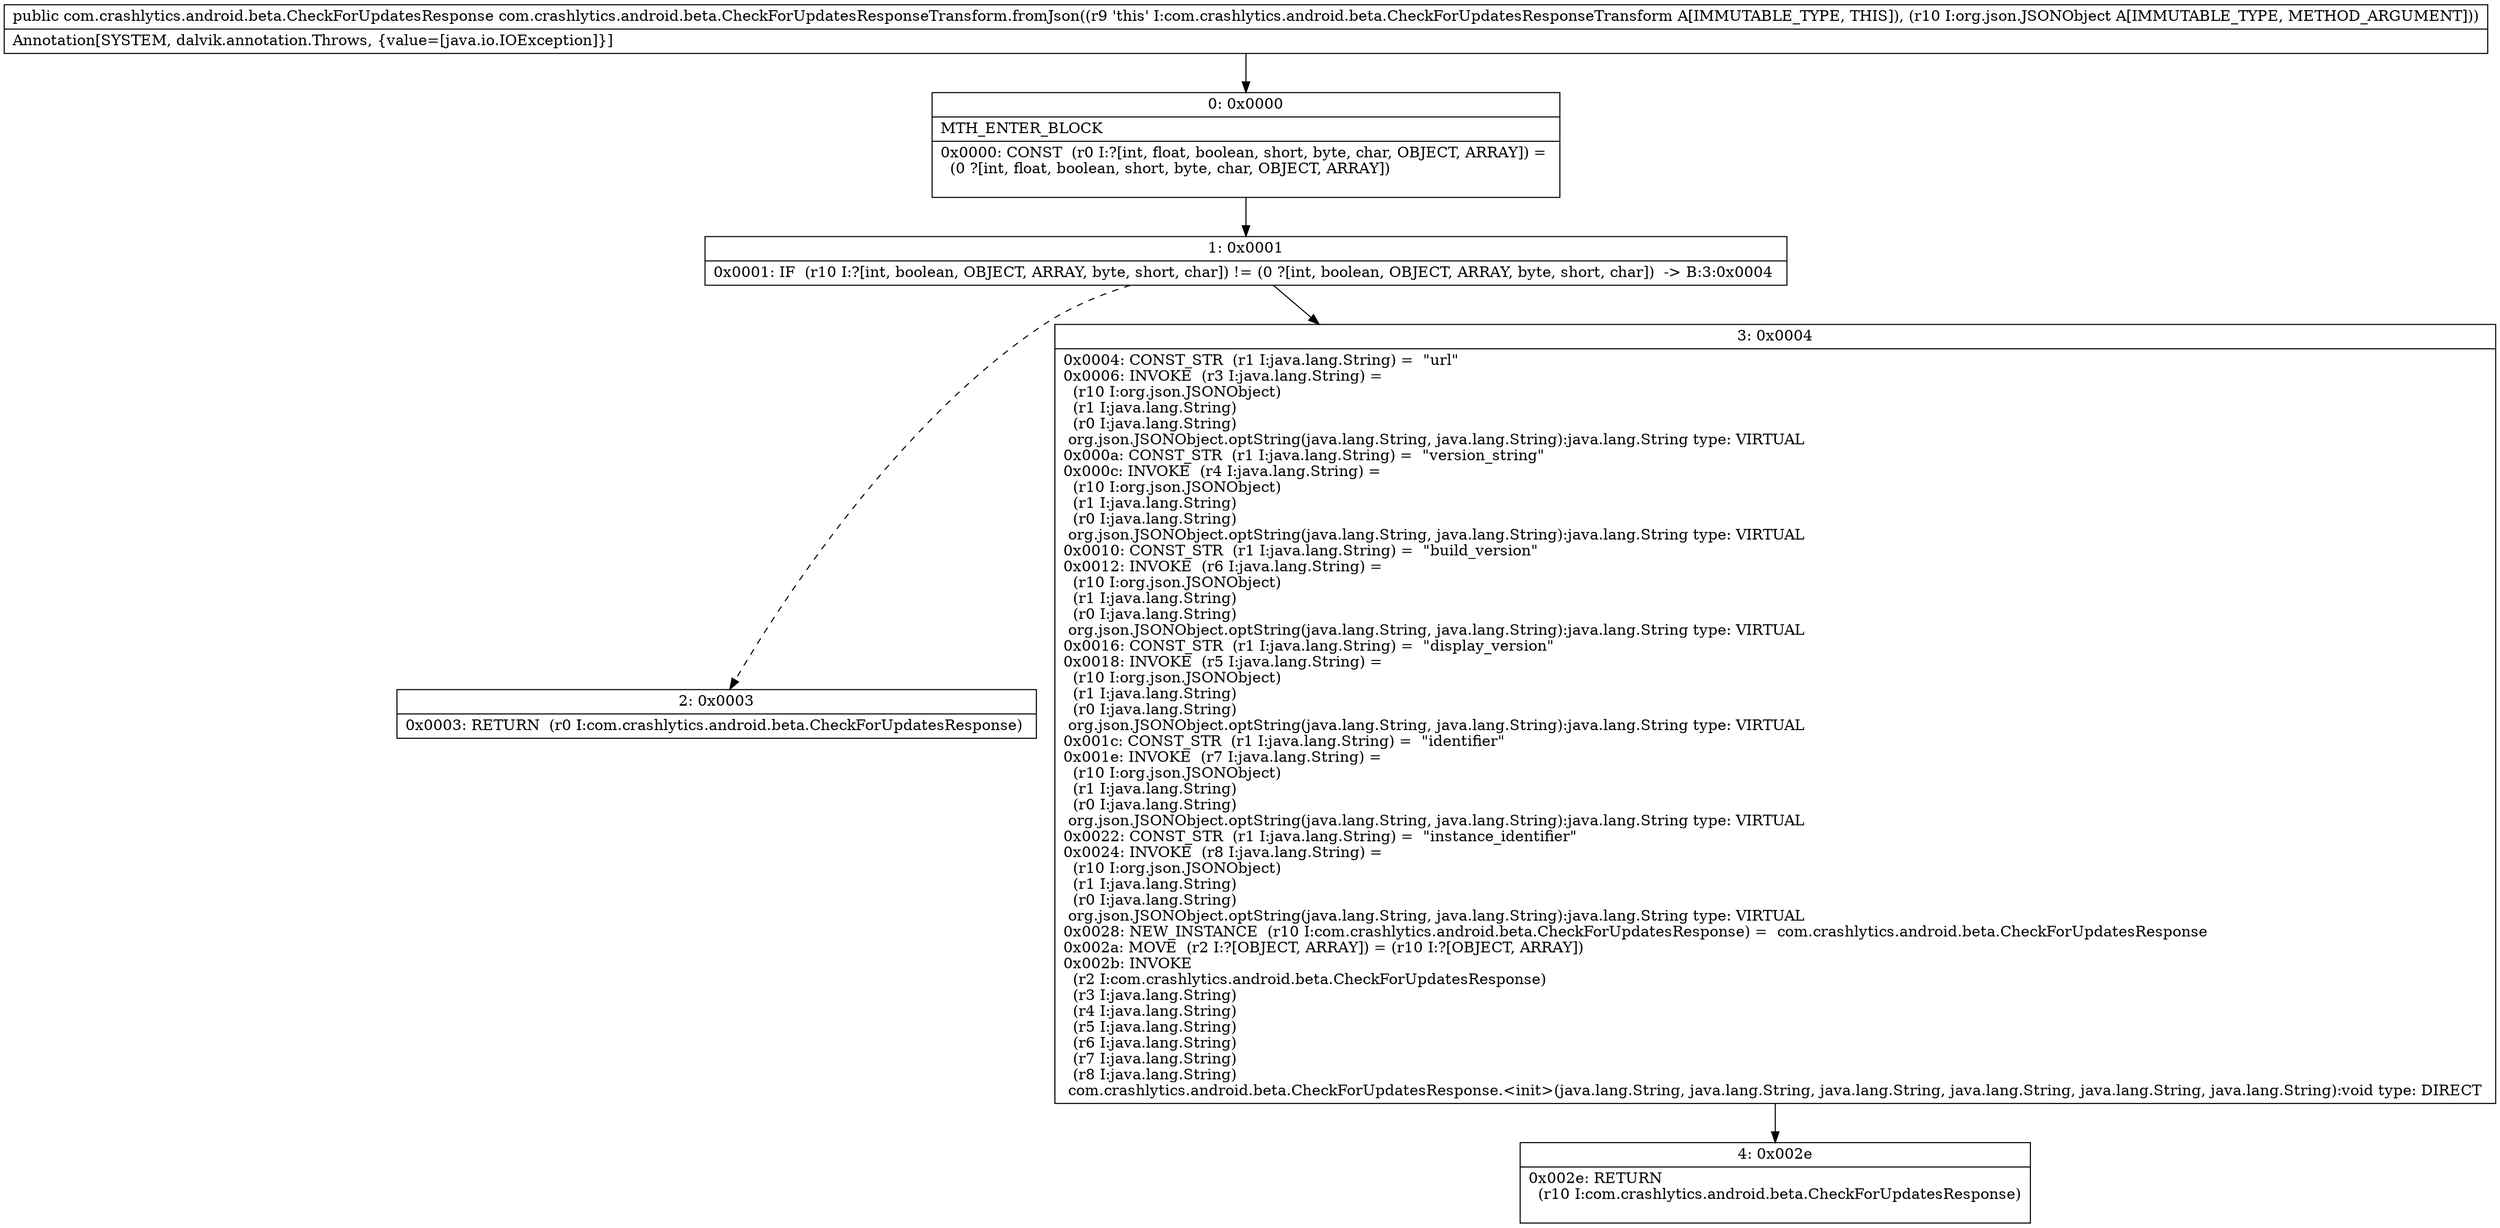 digraph "CFG forcom.crashlytics.android.beta.CheckForUpdatesResponseTransform.fromJson(Lorg\/json\/JSONObject;)Lcom\/crashlytics\/android\/beta\/CheckForUpdatesResponse;" {
Node_0 [shape=record,label="{0\:\ 0x0000|MTH_ENTER_BLOCK\l|0x0000: CONST  (r0 I:?[int, float, boolean, short, byte, char, OBJECT, ARRAY]) = \l  (0 ?[int, float, boolean, short, byte, char, OBJECT, ARRAY])\l \l}"];
Node_1 [shape=record,label="{1\:\ 0x0001|0x0001: IF  (r10 I:?[int, boolean, OBJECT, ARRAY, byte, short, char]) != (0 ?[int, boolean, OBJECT, ARRAY, byte, short, char])  \-\> B:3:0x0004 \l}"];
Node_2 [shape=record,label="{2\:\ 0x0003|0x0003: RETURN  (r0 I:com.crashlytics.android.beta.CheckForUpdatesResponse) \l}"];
Node_3 [shape=record,label="{3\:\ 0x0004|0x0004: CONST_STR  (r1 I:java.lang.String) =  \"url\" \l0x0006: INVOKE  (r3 I:java.lang.String) = \l  (r10 I:org.json.JSONObject)\l  (r1 I:java.lang.String)\l  (r0 I:java.lang.String)\l org.json.JSONObject.optString(java.lang.String, java.lang.String):java.lang.String type: VIRTUAL \l0x000a: CONST_STR  (r1 I:java.lang.String) =  \"version_string\" \l0x000c: INVOKE  (r4 I:java.lang.String) = \l  (r10 I:org.json.JSONObject)\l  (r1 I:java.lang.String)\l  (r0 I:java.lang.String)\l org.json.JSONObject.optString(java.lang.String, java.lang.String):java.lang.String type: VIRTUAL \l0x0010: CONST_STR  (r1 I:java.lang.String) =  \"build_version\" \l0x0012: INVOKE  (r6 I:java.lang.String) = \l  (r10 I:org.json.JSONObject)\l  (r1 I:java.lang.String)\l  (r0 I:java.lang.String)\l org.json.JSONObject.optString(java.lang.String, java.lang.String):java.lang.String type: VIRTUAL \l0x0016: CONST_STR  (r1 I:java.lang.String) =  \"display_version\" \l0x0018: INVOKE  (r5 I:java.lang.String) = \l  (r10 I:org.json.JSONObject)\l  (r1 I:java.lang.String)\l  (r0 I:java.lang.String)\l org.json.JSONObject.optString(java.lang.String, java.lang.String):java.lang.String type: VIRTUAL \l0x001c: CONST_STR  (r1 I:java.lang.String) =  \"identifier\" \l0x001e: INVOKE  (r7 I:java.lang.String) = \l  (r10 I:org.json.JSONObject)\l  (r1 I:java.lang.String)\l  (r0 I:java.lang.String)\l org.json.JSONObject.optString(java.lang.String, java.lang.String):java.lang.String type: VIRTUAL \l0x0022: CONST_STR  (r1 I:java.lang.String) =  \"instance_identifier\" \l0x0024: INVOKE  (r8 I:java.lang.String) = \l  (r10 I:org.json.JSONObject)\l  (r1 I:java.lang.String)\l  (r0 I:java.lang.String)\l org.json.JSONObject.optString(java.lang.String, java.lang.String):java.lang.String type: VIRTUAL \l0x0028: NEW_INSTANCE  (r10 I:com.crashlytics.android.beta.CheckForUpdatesResponse) =  com.crashlytics.android.beta.CheckForUpdatesResponse \l0x002a: MOVE  (r2 I:?[OBJECT, ARRAY]) = (r10 I:?[OBJECT, ARRAY]) \l0x002b: INVOKE  \l  (r2 I:com.crashlytics.android.beta.CheckForUpdatesResponse)\l  (r3 I:java.lang.String)\l  (r4 I:java.lang.String)\l  (r5 I:java.lang.String)\l  (r6 I:java.lang.String)\l  (r7 I:java.lang.String)\l  (r8 I:java.lang.String)\l com.crashlytics.android.beta.CheckForUpdatesResponse.\<init\>(java.lang.String, java.lang.String, java.lang.String, java.lang.String, java.lang.String, java.lang.String):void type: DIRECT \l}"];
Node_4 [shape=record,label="{4\:\ 0x002e|0x002e: RETURN  \l  (r10 I:com.crashlytics.android.beta.CheckForUpdatesResponse)\l \l}"];
MethodNode[shape=record,label="{public com.crashlytics.android.beta.CheckForUpdatesResponse com.crashlytics.android.beta.CheckForUpdatesResponseTransform.fromJson((r9 'this' I:com.crashlytics.android.beta.CheckForUpdatesResponseTransform A[IMMUTABLE_TYPE, THIS]), (r10 I:org.json.JSONObject A[IMMUTABLE_TYPE, METHOD_ARGUMENT]))  | Annotation[SYSTEM, dalvik.annotation.Throws, \{value=[java.io.IOException]\}]\l}"];
MethodNode -> Node_0;
Node_0 -> Node_1;
Node_1 -> Node_2[style=dashed];
Node_1 -> Node_3;
Node_3 -> Node_4;
}

